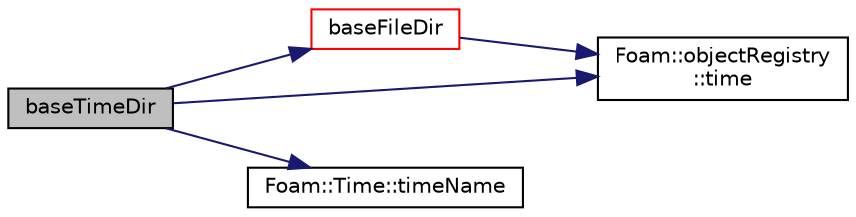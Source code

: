 digraph "baseTimeDir"
{
  bgcolor="transparent";
  edge [fontname="Helvetica",fontsize="10",labelfontname="Helvetica",labelfontsize="10"];
  node [fontname="Helvetica",fontsize="10",shape=record];
  rankdir="LR";
  Node1 [label="baseTimeDir",height=0.2,width=0.4,color="black", fillcolor="grey75", style="filled", fontcolor="black"];
  Node1 -> Node2 [color="midnightblue",fontsize="10",style="solid",fontname="Helvetica"];
  Node2 [label="baseFileDir",height=0.2,width=0.4,color="red",URL="$a00870.html#a5fcb779680675270b18a614f9a87f1e0",tooltip="Return the base directory for output. "];
  Node2 -> Node3 [color="midnightblue",fontsize="10",style="solid",fontname="Helvetica"];
  Node3 [label="Foam::objectRegistry\l::time",height=0.2,width=0.4,color="black",URL="$a01695.html#a48fcf6de2789aff6b430b5fc1a05693f",tooltip="Return time. "];
  Node1 -> Node3 [color="midnightblue",fontsize="10",style="solid",fontname="Helvetica"];
  Node1 -> Node4 [color="midnightblue",fontsize="10",style="solid",fontname="Helvetica"];
  Node4 [label="Foam::Time::timeName",height=0.2,width=0.4,color="black",URL="$a02619.html#a5ae6a110de1b22323e19a46943c7f0c1",tooltip="Return time name of given scalar time. "];
}

